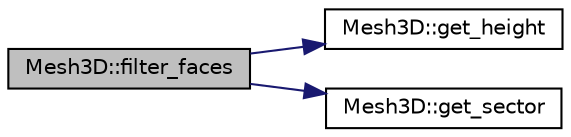 digraph "Mesh3D::filter_faces"
{
 // LATEX_PDF_SIZE
  edge [fontname="Helvetica",fontsize="10",labelfontname="Helvetica",labelfontsize="10"];
  node [fontname="Helvetica",fontsize="10",shape=record];
  rankdir="LR";
  Node1 [label="Mesh3D::filter_faces",height=0.2,width=0.4,color="black", fillcolor="grey75", style="filled", fontcolor="black",tooltip="Separates the faces of the mesh according to their height and sector."];
  Node1 -> Node2 [color="midnightblue",fontsize="10",style="solid",fontname="Helvetica"];
  Node2 [label="Mesh3D::get_height",height=0.2,width=0.4,color="black", fillcolor="white", style="filled",URL="$classMesh3D.html#ac1f0f4c6d293fcaef2b3b049a9b6d410",tooltip="Get height of a division of the cylinder."];
  Node1 -> Node3 [color="midnightblue",fontsize="10",style="solid",fontname="Helvetica"];
  Node3 [label="Mesh3D::get_sector",height=0.2,width=0.4,color="black", fillcolor="white", style="filled",URL="$classMesh3D.html#a7c3b28ac2fd72eb6baa373117e483ba3",tooltip="Get sector of a point."];
}
